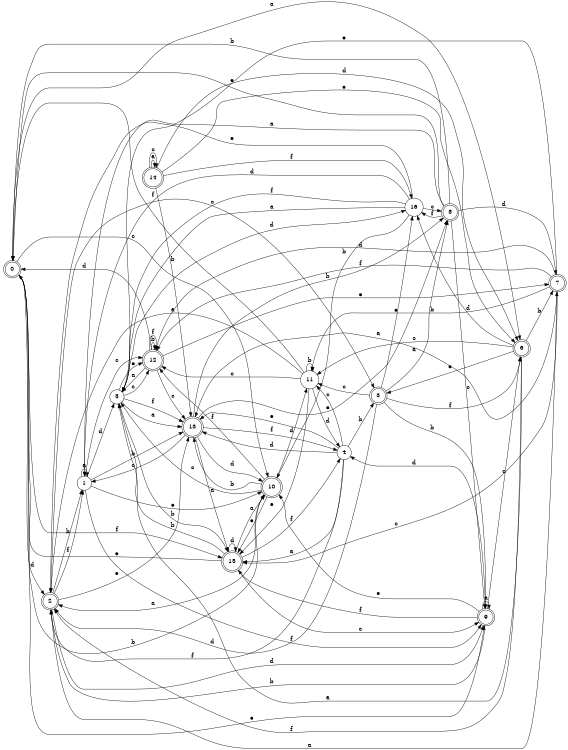 digraph n14_9 {
__start0 [label="" shape="none"];

rankdir=LR;
size="8,5";

s0 [style="rounded,filled", color="black", fillcolor="white" shape="doublecircle", label="0"];
s1 [style="filled", color="black", fillcolor="white" shape="circle", label="1"];
s2 [style="rounded,filled", color="black", fillcolor="white" shape="doublecircle", label="2"];
s3 [style="rounded,filled", color="black", fillcolor="white" shape="doublecircle", label="3"];
s4 [style="filled", color="black", fillcolor="white" shape="circle", label="4"];
s5 [style="filled", color="black", fillcolor="white" shape="circle", label="5"];
s6 [style="rounded,filled", color="black", fillcolor="white" shape="doublecircle", label="6"];
s7 [style="rounded,filled", color="black", fillcolor="white" shape="doublecircle", label="7"];
s8 [style="rounded,filled", color="black", fillcolor="white" shape="doublecircle", label="8"];
s9 [style="rounded,filled", color="black", fillcolor="white" shape="doublecircle", label="9"];
s10 [style="rounded,filled", color="black", fillcolor="white" shape="doublecircle", label="10"];
s11 [style="filled", color="black", fillcolor="white" shape="circle", label="11"];
s12 [style="rounded,filled", color="black", fillcolor="white" shape="doublecircle", label="12"];
s13 [style="rounded,filled", color="black", fillcolor="white" shape="doublecircle", label="13"];
s14 [style="rounded,filled", color="black", fillcolor="white" shape="doublecircle", label="14"];
s15 [style="rounded,filled", color="black", fillcolor="white" shape="doublecircle", label="15"];
s16 [style="filled", color="black", fillcolor="white" shape="circle", label="16"];
s0 -> s6 [label="a"];
s0 -> s10 [label="b"];
s0 -> s10 [label="c"];
s0 -> s2 [label="d"];
s0 -> s9 [label="e"];
s0 -> s15 [label="f"];
s1 -> s1 [label="a"];
s1 -> s13 [label="b"];
s1 -> s12 [label="c"];
s1 -> s5 [label="d"];
s1 -> s10 [label="e"];
s1 -> s9 [label="f"];
s2 -> s7 [label="a"];
s2 -> s1 [label="b"];
s2 -> s3 [label="c"];
s2 -> s9 [label="d"];
s2 -> s13 [label="e"];
s2 -> s1 [label="f"];
s3 -> s8 [label="a"];
s3 -> s9 [label="b"];
s3 -> s11 [label="c"];
s3 -> s2 [label="d"];
s3 -> s16 [label="e"];
s3 -> s6 [label="f"];
s4 -> s15 [label="a"];
s4 -> s3 [label="b"];
s4 -> s11 [label="c"];
s4 -> s13 [label="d"];
s4 -> s13 [label="e"];
s4 -> s2 [label="f"];
s5 -> s13 [label="a"];
s5 -> s15 [label="b"];
s5 -> s12 [label="c"];
s5 -> s16 [label="d"];
s5 -> s12 [label="e"];
s5 -> s13 [label="f"];
s6 -> s5 [label="a"];
s6 -> s7 [label="b"];
s6 -> s11 [label="c"];
s6 -> s16 [label="d"];
s6 -> s3 [label="e"];
s6 -> s2 [label="f"];
s7 -> s13 [label="a"];
s7 -> s11 [label="b"];
s7 -> s15 [label="c"];
s7 -> s12 [label="d"];
s7 -> s5 [label="e"];
s7 -> s12 [label="f"];
s8 -> s1 [label="a"];
s8 -> s0 [label="b"];
s8 -> s9 [label="c"];
s8 -> s7 [label="d"];
s8 -> s0 [label="e"];
s8 -> s16 [label="f"];
s9 -> s9 [label="a"];
s9 -> s2 [label="b"];
s9 -> s6 [label="c"];
s9 -> s4 [label="d"];
s9 -> s10 [label="e"];
s9 -> s15 [label="f"];
s10 -> s2 [label="a"];
s10 -> s13 [label="b"];
s10 -> s5 [label="c"];
s10 -> s11 [label="d"];
s10 -> s15 [label="e"];
s10 -> s12 [label="f"];
s11 -> s2 [label="a"];
s11 -> s11 [label="b"];
s11 -> s12 [label="c"];
s11 -> s4 [label="d"];
s11 -> s15 [label="e"];
s11 -> s0 [label="f"];
s12 -> s5 [label="a"];
s12 -> s12 [label="b"];
s12 -> s13 [label="c"];
s12 -> s0 [label="d"];
s12 -> s7 [label="e"];
s12 -> s12 [label="f"];
s13 -> s15 [label="a"];
s13 -> s8 [label="b"];
s13 -> s1 [label="c"];
s13 -> s10 [label="d"];
s13 -> s8 [label="e"];
s13 -> s4 [label="f"];
s14 -> s14 [label="a"];
s14 -> s13 [label="b"];
s14 -> s14 [label="c"];
s14 -> s6 [label="d"];
s14 -> s6 [label="e"];
s14 -> s16 [label="f"];
s15 -> s10 [label="a"];
s15 -> s5 [label="b"];
s15 -> s9 [label="c"];
s15 -> s15 [label="d"];
s15 -> s0 [label="e"];
s15 -> s4 [label="f"];
s16 -> s5 [label="a"];
s16 -> s10 [label="b"];
s16 -> s8 [label="c"];
s16 -> s1 [label="d"];
s16 -> s2 [label="e"];
s16 -> s5 [label="f"];

}